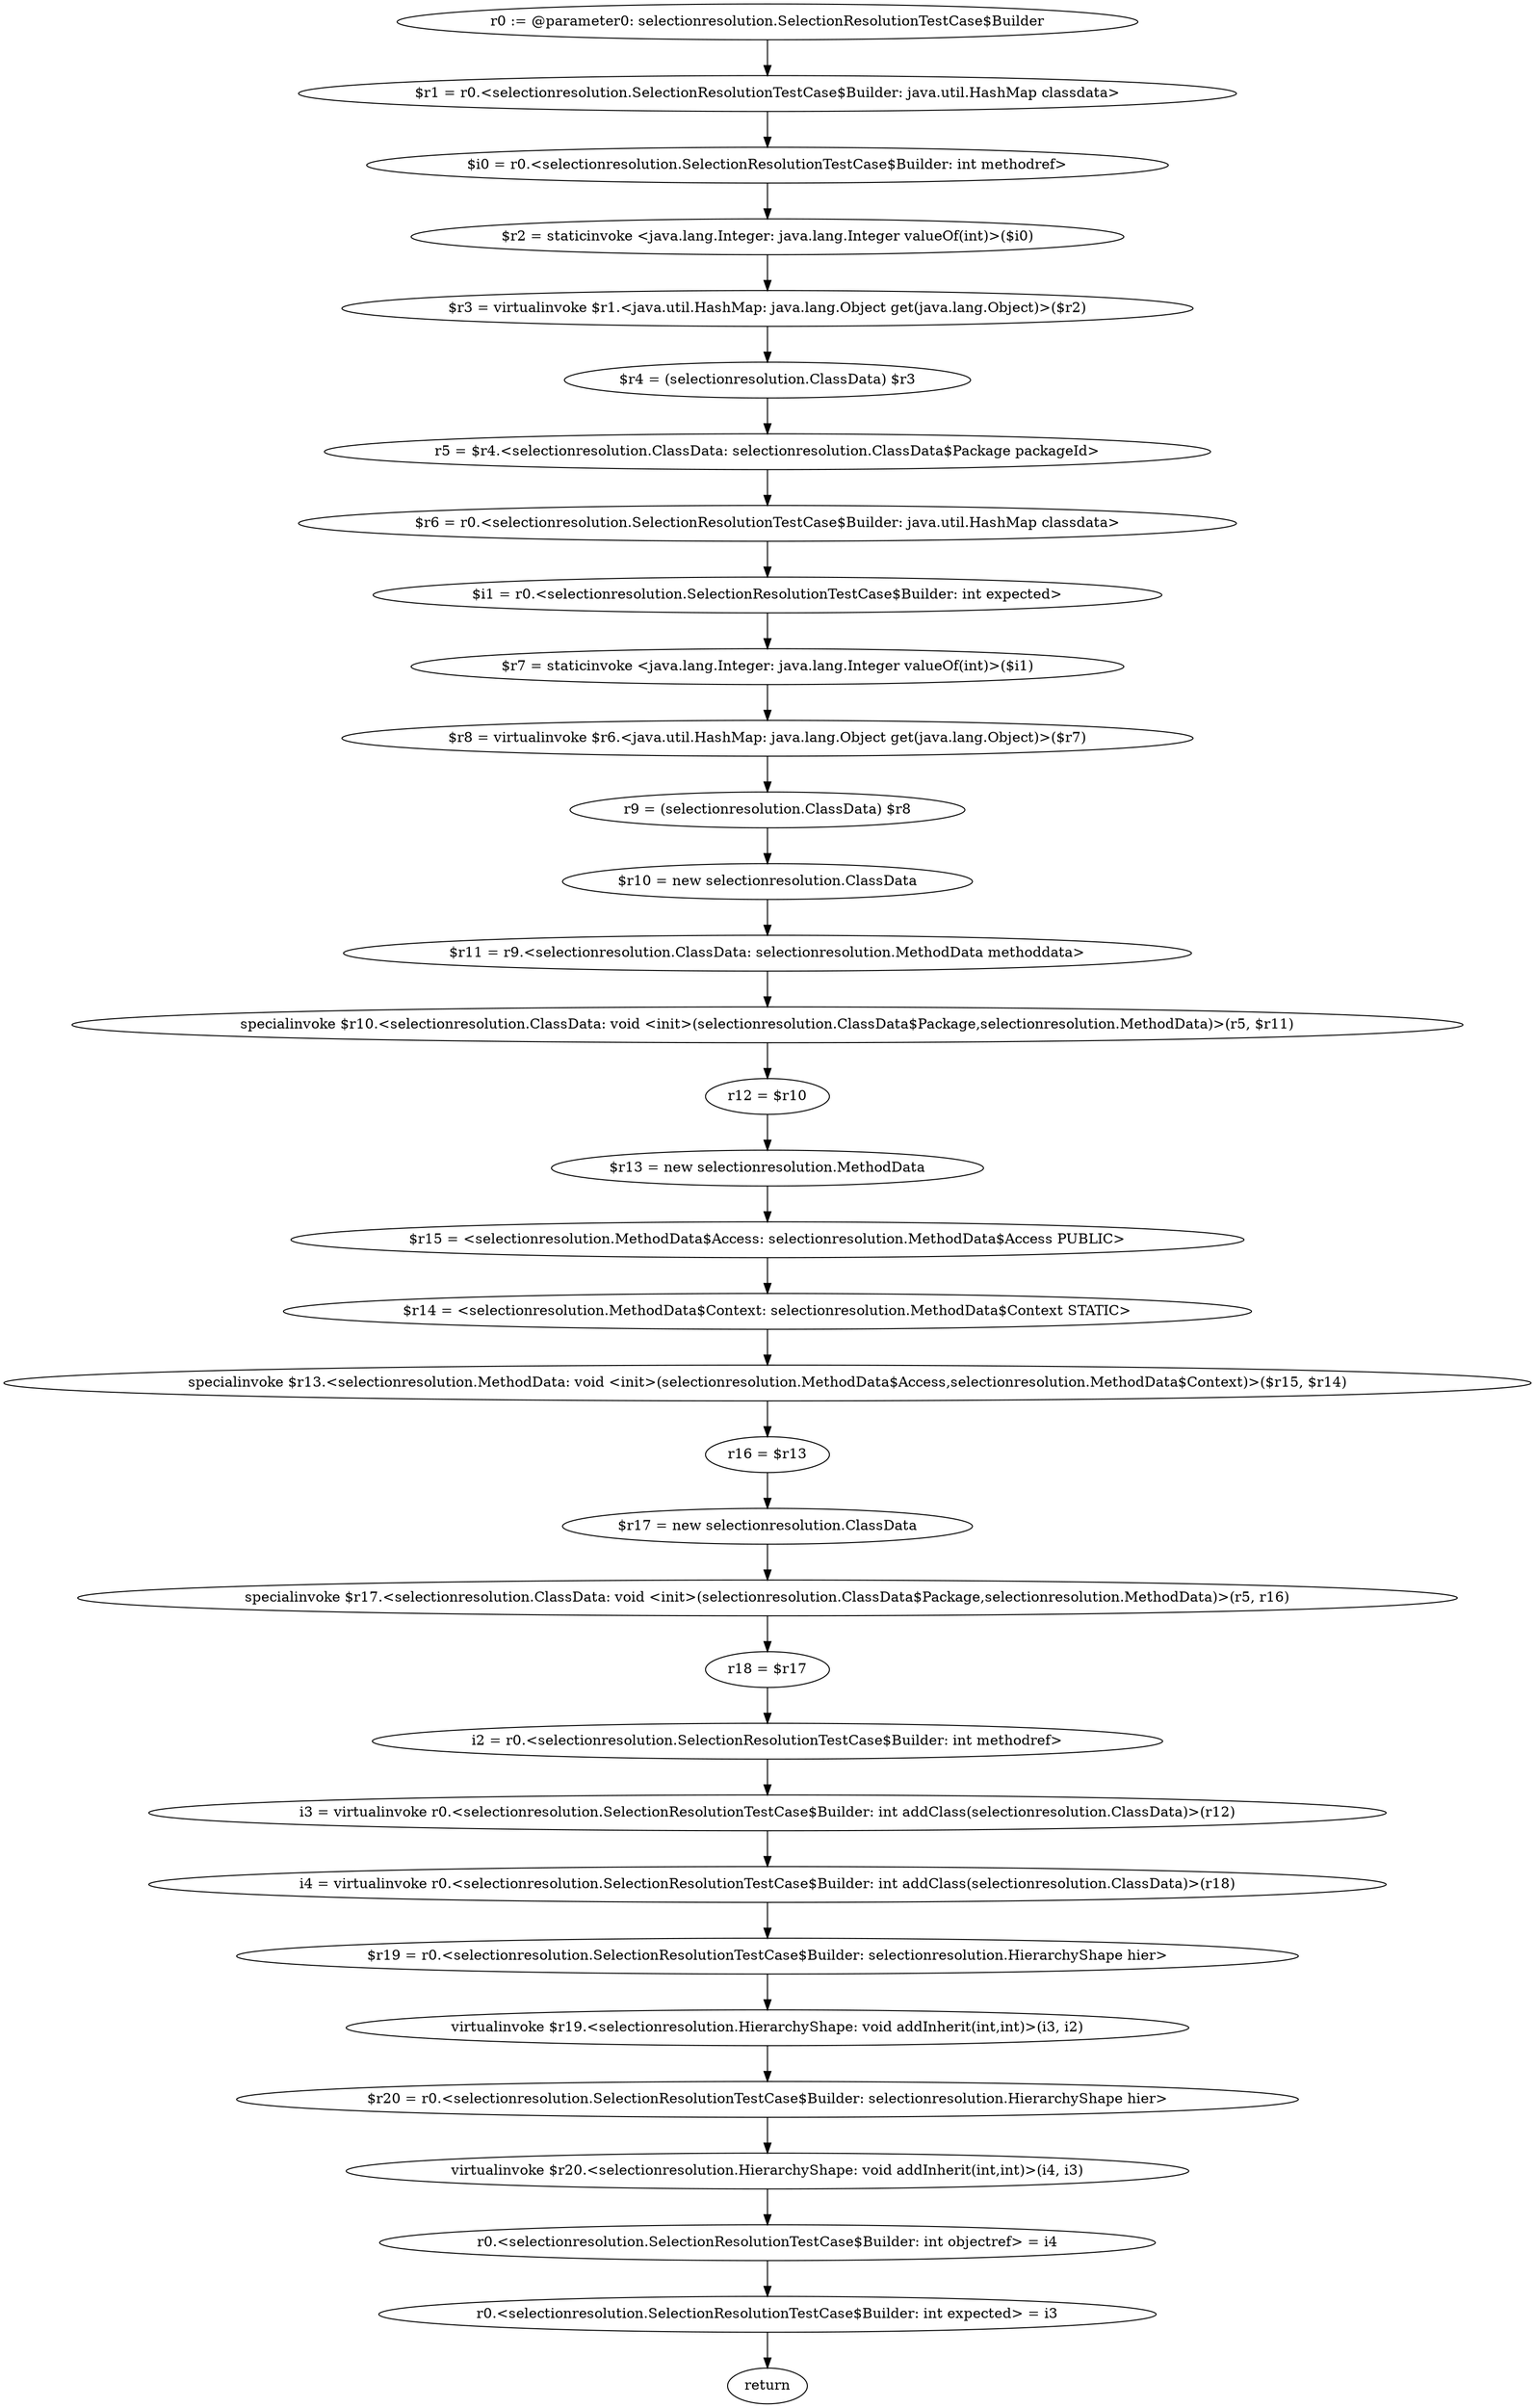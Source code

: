 digraph "unitGraph" {
    "r0 := @parameter0: selectionresolution.SelectionResolutionTestCase$Builder"
    "$r1 = r0.<selectionresolution.SelectionResolutionTestCase$Builder: java.util.HashMap classdata>"
    "$i0 = r0.<selectionresolution.SelectionResolutionTestCase$Builder: int methodref>"
    "$r2 = staticinvoke <java.lang.Integer: java.lang.Integer valueOf(int)>($i0)"
    "$r3 = virtualinvoke $r1.<java.util.HashMap: java.lang.Object get(java.lang.Object)>($r2)"
    "$r4 = (selectionresolution.ClassData) $r3"
    "r5 = $r4.<selectionresolution.ClassData: selectionresolution.ClassData$Package packageId>"
    "$r6 = r0.<selectionresolution.SelectionResolutionTestCase$Builder: java.util.HashMap classdata>"
    "$i1 = r0.<selectionresolution.SelectionResolutionTestCase$Builder: int expected>"
    "$r7 = staticinvoke <java.lang.Integer: java.lang.Integer valueOf(int)>($i1)"
    "$r8 = virtualinvoke $r6.<java.util.HashMap: java.lang.Object get(java.lang.Object)>($r7)"
    "r9 = (selectionresolution.ClassData) $r8"
    "$r10 = new selectionresolution.ClassData"
    "$r11 = r9.<selectionresolution.ClassData: selectionresolution.MethodData methoddata>"
    "specialinvoke $r10.<selectionresolution.ClassData: void <init>(selectionresolution.ClassData$Package,selectionresolution.MethodData)>(r5, $r11)"
    "r12 = $r10"
    "$r13 = new selectionresolution.MethodData"
    "$r15 = <selectionresolution.MethodData$Access: selectionresolution.MethodData$Access PUBLIC>"
    "$r14 = <selectionresolution.MethodData$Context: selectionresolution.MethodData$Context STATIC>"
    "specialinvoke $r13.<selectionresolution.MethodData: void <init>(selectionresolution.MethodData$Access,selectionresolution.MethodData$Context)>($r15, $r14)"
    "r16 = $r13"
    "$r17 = new selectionresolution.ClassData"
    "specialinvoke $r17.<selectionresolution.ClassData: void <init>(selectionresolution.ClassData$Package,selectionresolution.MethodData)>(r5, r16)"
    "r18 = $r17"
    "i2 = r0.<selectionresolution.SelectionResolutionTestCase$Builder: int methodref>"
    "i3 = virtualinvoke r0.<selectionresolution.SelectionResolutionTestCase$Builder: int addClass(selectionresolution.ClassData)>(r12)"
    "i4 = virtualinvoke r0.<selectionresolution.SelectionResolutionTestCase$Builder: int addClass(selectionresolution.ClassData)>(r18)"
    "$r19 = r0.<selectionresolution.SelectionResolutionTestCase$Builder: selectionresolution.HierarchyShape hier>"
    "virtualinvoke $r19.<selectionresolution.HierarchyShape: void addInherit(int,int)>(i3, i2)"
    "$r20 = r0.<selectionresolution.SelectionResolutionTestCase$Builder: selectionresolution.HierarchyShape hier>"
    "virtualinvoke $r20.<selectionresolution.HierarchyShape: void addInherit(int,int)>(i4, i3)"
    "r0.<selectionresolution.SelectionResolutionTestCase$Builder: int objectref> = i4"
    "r0.<selectionresolution.SelectionResolutionTestCase$Builder: int expected> = i3"
    "return"
    "r0 := @parameter0: selectionresolution.SelectionResolutionTestCase$Builder"->"$r1 = r0.<selectionresolution.SelectionResolutionTestCase$Builder: java.util.HashMap classdata>";
    "$r1 = r0.<selectionresolution.SelectionResolutionTestCase$Builder: java.util.HashMap classdata>"->"$i0 = r0.<selectionresolution.SelectionResolutionTestCase$Builder: int methodref>";
    "$i0 = r0.<selectionresolution.SelectionResolutionTestCase$Builder: int methodref>"->"$r2 = staticinvoke <java.lang.Integer: java.lang.Integer valueOf(int)>($i0)";
    "$r2 = staticinvoke <java.lang.Integer: java.lang.Integer valueOf(int)>($i0)"->"$r3 = virtualinvoke $r1.<java.util.HashMap: java.lang.Object get(java.lang.Object)>($r2)";
    "$r3 = virtualinvoke $r1.<java.util.HashMap: java.lang.Object get(java.lang.Object)>($r2)"->"$r4 = (selectionresolution.ClassData) $r3";
    "$r4 = (selectionresolution.ClassData) $r3"->"r5 = $r4.<selectionresolution.ClassData: selectionresolution.ClassData$Package packageId>";
    "r5 = $r4.<selectionresolution.ClassData: selectionresolution.ClassData$Package packageId>"->"$r6 = r0.<selectionresolution.SelectionResolutionTestCase$Builder: java.util.HashMap classdata>";
    "$r6 = r0.<selectionresolution.SelectionResolutionTestCase$Builder: java.util.HashMap classdata>"->"$i1 = r0.<selectionresolution.SelectionResolutionTestCase$Builder: int expected>";
    "$i1 = r0.<selectionresolution.SelectionResolutionTestCase$Builder: int expected>"->"$r7 = staticinvoke <java.lang.Integer: java.lang.Integer valueOf(int)>($i1)";
    "$r7 = staticinvoke <java.lang.Integer: java.lang.Integer valueOf(int)>($i1)"->"$r8 = virtualinvoke $r6.<java.util.HashMap: java.lang.Object get(java.lang.Object)>($r7)";
    "$r8 = virtualinvoke $r6.<java.util.HashMap: java.lang.Object get(java.lang.Object)>($r7)"->"r9 = (selectionresolution.ClassData) $r8";
    "r9 = (selectionresolution.ClassData) $r8"->"$r10 = new selectionresolution.ClassData";
    "$r10 = new selectionresolution.ClassData"->"$r11 = r9.<selectionresolution.ClassData: selectionresolution.MethodData methoddata>";
    "$r11 = r9.<selectionresolution.ClassData: selectionresolution.MethodData methoddata>"->"specialinvoke $r10.<selectionresolution.ClassData: void <init>(selectionresolution.ClassData$Package,selectionresolution.MethodData)>(r5, $r11)";
    "specialinvoke $r10.<selectionresolution.ClassData: void <init>(selectionresolution.ClassData$Package,selectionresolution.MethodData)>(r5, $r11)"->"r12 = $r10";
    "r12 = $r10"->"$r13 = new selectionresolution.MethodData";
    "$r13 = new selectionresolution.MethodData"->"$r15 = <selectionresolution.MethodData$Access: selectionresolution.MethodData$Access PUBLIC>";
    "$r15 = <selectionresolution.MethodData$Access: selectionresolution.MethodData$Access PUBLIC>"->"$r14 = <selectionresolution.MethodData$Context: selectionresolution.MethodData$Context STATIC>";
    "$r14 = <selectionresolution.MethodData$Context: selectionresolution.MethodData$Context STATIC>"->"specialinvoke $r13.<selectionresolution.MethodData: void <init>(selectionresolution.MethodData$Access,selectionresolution.MethodData$Context)>($r15, $r14)";
    "specialinvoke $r13.<selectionresolution.MethodData: void <init>(selectionresolution.MethodData$Access,selectionresolution.MethodData$Context)>($r15, $r14)"->"r16 = $r13";
    "r16 = $r13"->"$r17 = new selectionresolution.ClassData";
    "$r17 = new selectionresolution.ClassData"->"specialinvoke $r17.<selectionresolution.ClassData: void <init>(selectionresolution.ClassData$Package,selectionresolution.MethodData)>(r5, r16)";
    "specialinvoke $r17.<selectionresolution.ClassData: void <init>(selectionresolution.ClassData$Package,selectionresolution.MethodData)>(r5, r16)"->"r18 = $r17";
    "r18 = $r17"->"i2 = r0.<selectionresolution.SelectionResolutionTestCase$Builder: int methodref>";
    "i2 = r0.<selectionresolution.SelectionResolutionTestCase$Builder: int methodref>"->"i3 = virtualinvoke r0.<selectionresolution.SelectionResolutionTestCase$Builder: int addClass(selectionresolution.ClassData)>(r12)";
    "i3 = virtualinvoke r0.<selectionresolution.SelectionResolutionTestCase$Builder: int addClass(selectionresolution.ClassData)>(r12)"->"i4 = virtualinvoke r0.<selectionresolution.SelectionResolutionTestCase$Builder: int addClass(selectionresolution.ClassData)>(r18)";
    "i4 = virtualinvoke r0.<selectionresolution.SelectionResolutionTestCase$Builder: int addClass(selectionresolution.ClassData)>(r18)"->"$r19 = r0.<selectionresolution.SelectionResolutionTestCase$Builder: selectionresolution.HierarchyShape hier>";
    "$r19 = r0.<selectionresolution.SelectionResolutionTestCase$Builder: selectionresolution.HierarchyShape hier>"->"virtualinvoke $r19.<selectionresolution.HierarchyShape: void addInherit(int,int)>(i3, i2)";
    "virtualinvoke $r19.<selectionresolution.HierarchyShape: void addInherit(int,int)>(i3, i2)"->"$r20 = r0.<selectionresolution.SelectionResolutionTestCase$Builder: selectionresolution.HierarchyShape hier>";
    "$r20 = r0.<selectionresolution.SelectionResolutionTestCase$Builder: selectionresolution.HierarchyShape hier>"->"virtualinvoke $r20.<selectionresolution.HierarchyShape: void addInherit(int,int)>(i4, i3)";
    "virtualinvoke $r20.<selectionresolution.HierarchyShape: void addInherit(int,int)>(i4, i3)"->"r0.<selectionresolution.SelectionResolutionTestCase$Builder: int objectref> = i4";
    "r0.<selectionresolution.SelectionResolutionTestCase$Builder: int objectref> = i4"->"r0.<selectionresolution.SelectionResolutionTestCase$Builder: int expected> = i3";
    "r0.<selectionresolution.SelectionResolutionTestCase$Builder: int expected> = i3"->"return";
}

